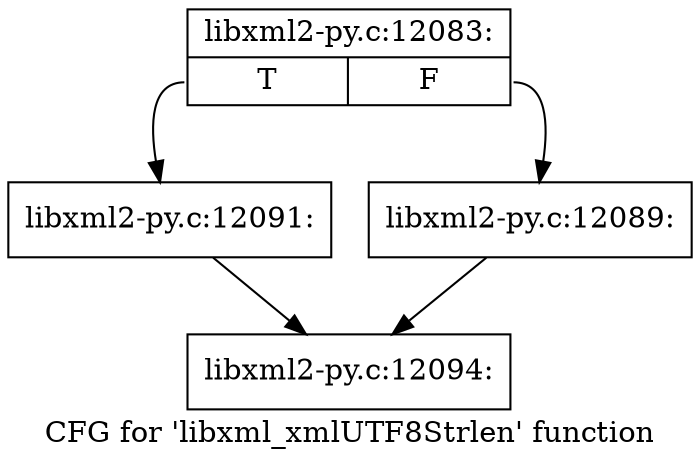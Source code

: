 digraph "CFG for 'libxml_xmlUTF8Strlen' function" {
	label="CFG for 'libxml_xmlUTF8Strlen' function";

	Node0x46dcef0 [shape=record,label="{libxml2-py.c:12083:|{<s0>T|<s1>F}}"];
	Node0x46dcef0:s0 -> Node0x46dfce0;
	Node0x46dcef0:s1 -> Node0x46dfc90;
	Node0x46dfc90 [shape=record,label="{libxml2-py.c:12089:}"];
	Node0x46dfc90 -> Node0x46de510;
	Node0x46dfce0 [shape=record,label="{libxml2-py.c:12091:}"];
	Node0x46dfce0 -> Node0x46de510;
	Node0x46de510 [shape=record,label="{libxml2-py.c:12094:}"];
}
